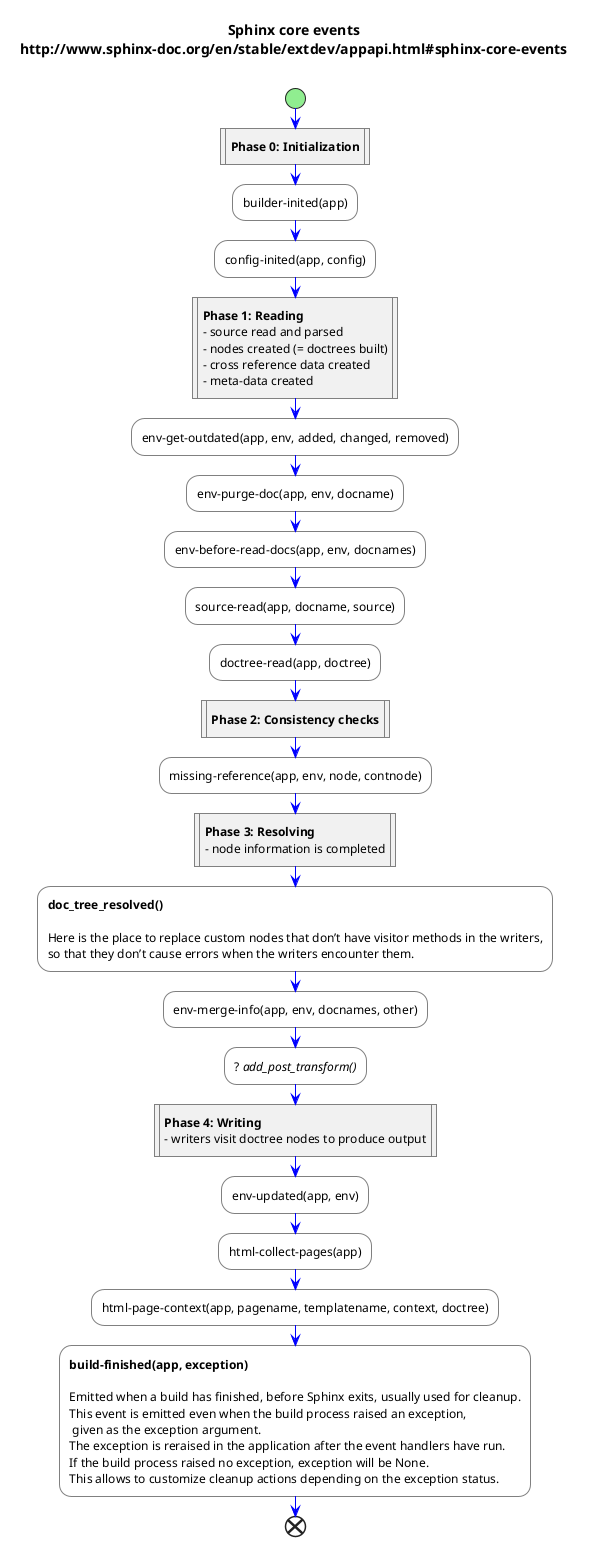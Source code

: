 @startuml

skinparam ActivityStartColor lightgreen
'skinparam ActivityEndColor red

skinparam ActivityBarColor blue

skinparam ActivityBorderColor gray
skinparam ActivityBorderThickness 1

' ActivityFontColor
' ActivityFontName
' ActivityFontSize
' ActivityFontStyle

skinparam ArrowColor blue
skinparam ArrowFontColor blue
' skinparam ArrowFontName
' skinparam ArrowFontSize
' skinparam ArrowFontStyle
' skinparam ArrowLollipopColor
' skinparam ArrowMessageAlignment
' skinparam ArrowThickness



title
 Sphinx core events
 http://www.sphinx-doc.org/en/stable/extdev/appapi.html#sphinx-core-events

end title


start

:**Phase 0: Initialization**|

#white:builder-inited(app);
#white:config-inited(app, config);


:**Phase 1: Reading**
- source read and parsed
- nodes created (= doctrees built)
- cross reference data created
- meta-data created|

#white:env-get-outdated(app, env, added, changed, removed);
#white:env-purge-doc(app, env, docname);
#white:env-before-read-docs(app, env, docnames);
#white:source-read(app, docname, source);
#white:doctree-read(app, doctree);


:**Phase 2: Consistency checks**|

#white:missing-reference(app, env, node, contnode);


:**Phase 3: Resolving**
- node information is completed|

#white:<b>doc_tree_resolved()</b>

Here is the place to replace custom nodes that don’t have visitor methods in the writers,
so that they don’t cause errors when the writers encounter them.;

#white:env-merge-info(app, env, docnames, other);

#white:? <i>add_post_transform();


:**Phase 4: Writing**
- writers visit doctree nodes to produce output|

#white:env-updated(app, env);

#white:html-collect-pages(app);

#white:html-page-context(app, pagename, templatename, context, doctree);

#white:**build-finished(app, exception)**

Emitted when a build has finished, before Sphinx exits, usually used for cleanup.
This event is emitted even when the build process raised an exception,
 given as the exception argument.
The exception is reraised in the application after the event handlers have run.
If the build process raised no exception, exception will be None.
This allows to customize cleanup actions depending on the exception status.;


end
@enduml